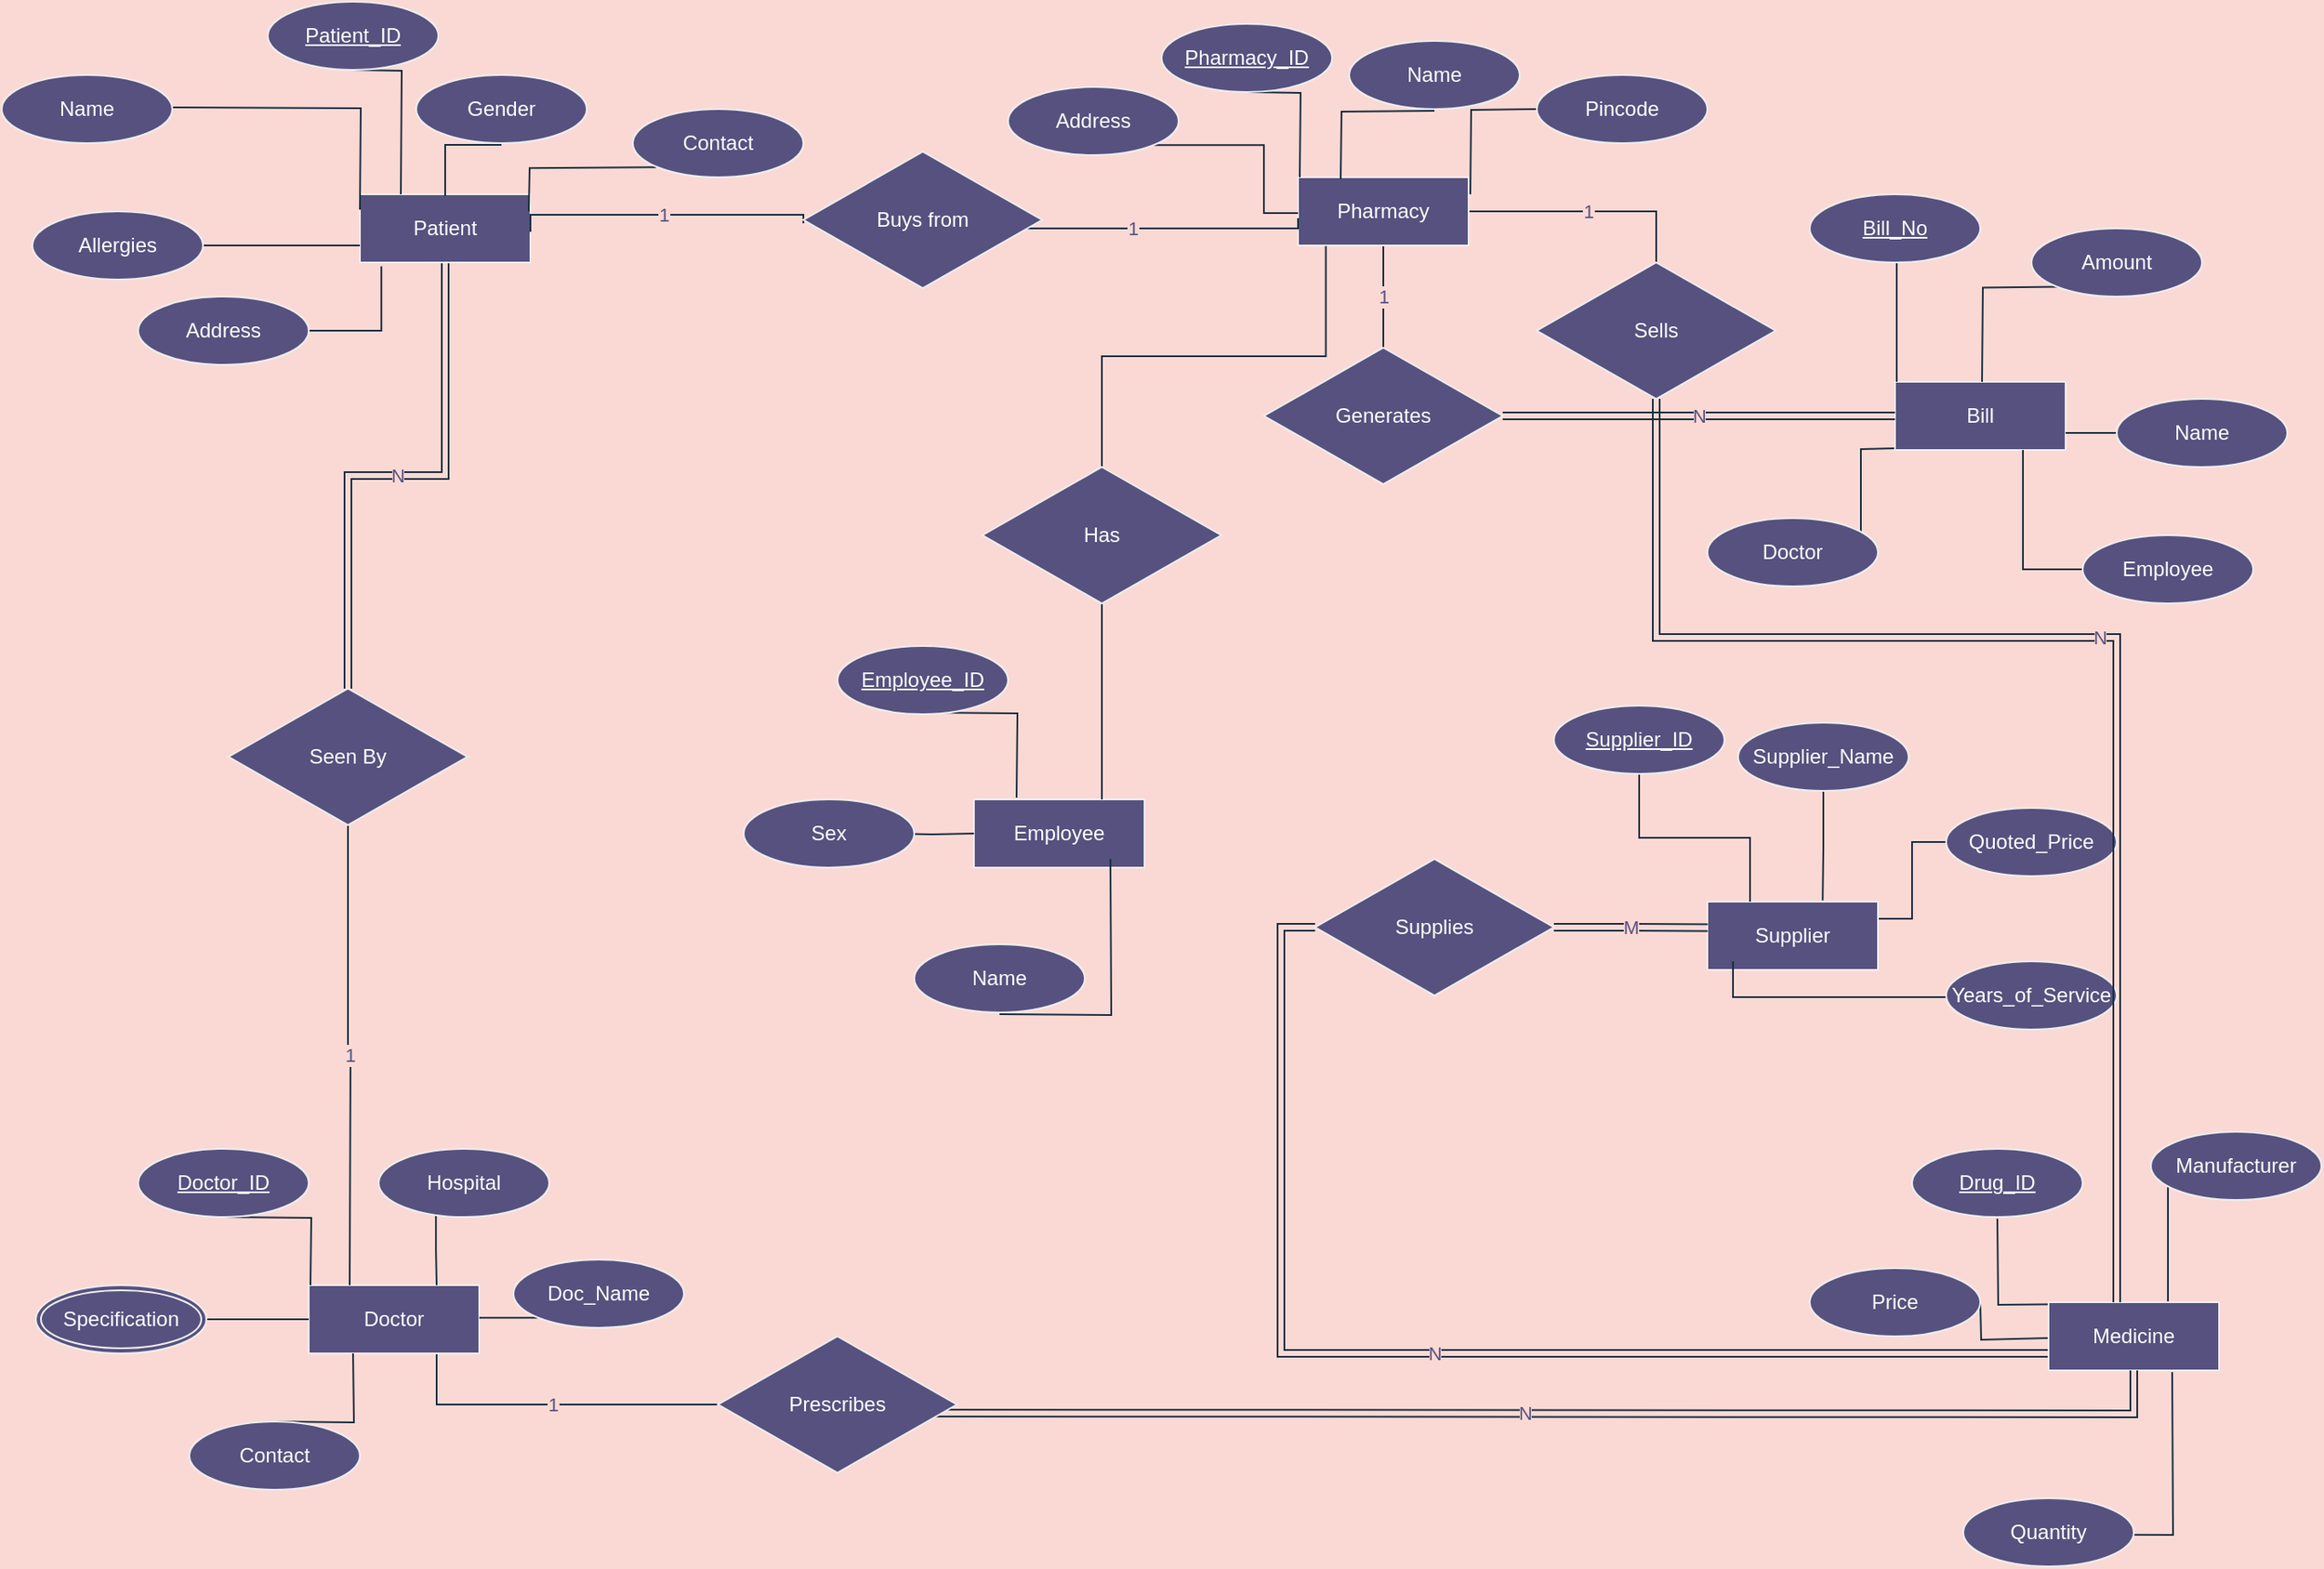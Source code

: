 <mxfile version="20.3.0" type="device"><diagram id="7XF0ykdOEG1b0-4jxJvI" name="Page-1"><mxGraphModel dx="1454" dy="1059" grid="1" gridSize="10" guides="1" tooltips="1" connect="1" arrows="1" fold="1" page="1" pageScale="1" pageWidth="1390" pageHeight="980" background="#FAD9D5" math="0" shadow="0"><root><mxCell id="0"/><mxCell id="1" parent="0"/><mxCell id="EUDoSIOGcJR3qe8UrUo0-50" value="N" style="edgeStyle=orthogonalEdgeStyle;rounded=0;orthogonalLoop=1;jettySize=auto;html=1;exitX=0.5;exitY=1;exitDx=0;exitDy=0;entryX=0.5;entryY=0;entryDx=0;entryDy=0;endArrow=none;endFill=0;strokeColor=#182E3E;labelBackgroundColor=#FAD9D5;fontColor=#56517E;shape=link;" parent="1" source="hfJhxxBrOWdaHMS7ZiLI-4" target="EUDoSIOGcJR3qe8UrUo0-17" edge="1"><mxGeometry relative="1" as="geometry"/></mxCell><mxCell id="hfJhxxBrOWdaHMS7ZiLI-4" value="Patient" style="whiteSpace=wrap;html=1;align=center;fillColor=#56517E;strokeColor=#EEEEEE;fontColor=#FFFFFF;" parent="1" vertex="1"><mxGeometry x="240" y="120" width="100" height="40" as="geometry"/></mxCell><mxCell id="EUDoSIOGcJR3qe8UrUo0-19" style="edgeStyle=orthogonalEdgeStyle;rounded=0;orthogonalLoop=1;jettySize=auto;html=1;exitX=0.5;exitY=1;exitDx=0;exitDy=0;entryX=0.5;entryY=0;entryDx=0;entryDy=0;endArrow=none;endFill=0;strokeColor=#182E3E;labelBackgroundColor=#FAD9D5;" parent="1" edge="1"><mxGeometry relative="1" as="geometry"><mxPoint x="323" y="91" as="sourcePoint"/><mxPoint x="290" y="121" as="targetPoint"/><Array as="points"><mxPoint x="320" y="91"/><mxPoint x="290" y="91"/></Array></mxGeometry></mxCell><mxCell id="hfJhxxBrOWdaHMS7ZiLI-6" value="Gender&lt;span style=&quot;color: rgba(0, 0, 0, 0); font-family: monospace; font-size: 0px; text-align: start;&quot;&gt;%3CmxGraphModel%3E%3Croot%3E%3CmxCell%20id%3D%220%22%2F%3E%3CmxCell%20id%3D%221%22%20parent%3D%220%22%2F%3E%3CmxCell%20id%3D%222%22%20value%3D%22PID%22%20style%3D%22ellipse%3BwhiteSpace%3Dwrap%3Bhtml%3D1%3Balign%3Dcenter%3B%22%20vertex%3D%221%22%20parent%3D%221%22%3E%3CmxGeometry%20x%3D%22240%22%20y%3D%22250%22%20width%3D%22100%22%20height%3D%2240%22%20as%3D%22geometry%22%2F%3E%3C%2FmxCell%3E%3C%2Froot%3E%3C%2FmxGraphModel%3E&lt;/span&gt;" style="ellipse;whiteSpace=wrap;html=1;align=center;fillColor=#56517E;strokeColor=#EEEEEE;fontColor=#FFFFFF;" parent="1" vertex="1"><mxGeometry x="273" y="50" width="100" height="40" as="geometry"/></mxCell><mxCell id="EUDoSIOGcJR3qe8UrUo0-21" style="edgeStyle=orthogonalEdgeStyle;rounded=0;orthogonalLoop=1;jettySize=auto;html=1;exitX=1;exitY=0.5;exitDx=0;exitDy=0;entryX=0;entryY=0.25;entryDx=0;entryDy=0;endArrow=none;endFill=0;strokeColor=#182E3E;labelBackgroundColor=#FAD9D5;" parent="1" edge="1"><mxGeometry relative="1" as="geometry"><mxPoint x="130" y="69" as="sourcePoint"/><mxPoint x="240" y="129" as="targetPoint"/></mxGeometry></mxCell><mxCell id="hfJhxxBrOWdaHMS7ZiLI-7" value="Name" style="ellipse;whiteSpace=wrap;html=1;align=center;fillColor=#56517E;strokeColor=#EEEEEE;fontColor=#FFFFFF;" parent="1" vertex="1"><mxGeometry x="30" y="50" width="100" height="40" as="geometry"/></mxCell><mxCell id="EUDoSIOGcJR3qe8UrUo0-18" style="edgeStyle=orthogonalEdgeStyle;rounded=0;orthogonalLoop=1;jettySize=auto;html=1;exitX=1;exitY=0.5;exitDx=0;exitDy=0;entryX=0.126;entryY=1.057;entryDx=0;entryDy=0;entryPerimeter=0;endArrow=none;endFill=0;strokeColor=#182E3E;labelBackgroundColor=#FAD9D5;" parent="1" source="hfJhxxBrOWdaHMS7ZiLI-9" target="hfJhxxBrOWdaHMS7ZiLI-4" edge="1"><mxGeometry relative="1" as="geometry"/></mxCell><mxCell id="hfJhxxBrOWdaHMS7ZiLI-9" value="Address" style="ellipse;whiteSpace=wrap;html=1;align=center;fillColor=#56517E;strokeColor=#EEEEEE;fontColor=#FFFFFF;" parent="1" vertex="1"><mxGeometry x="110" y="180" width="100" height="40" as="geometry"/></mxCell><mxCell id="EUDoSIOGcJR3qe8UrUo0-23" style="edgeStyle=orthogonalEdgeStyle;rounded=0;orthogonalLoop=1;jettySize=auto;html=1;exitX=0;exitY=1;exitDx=0;exitDy=0;entryX=1;entryY=0.25;entryDx=0;entryDy=0;endArrow=none;endFill=0;strokeColor=#182E3E;labelBackgroundColor=#FAD9D5;" parent="1" edge="1"><mxGeometry relative="1" as="geometry"><mxPoint x="413.645" y="104.142" as="sourcePoint"/><mxPoint x="339" y="130" as="targetPoint"/></mxGeometry></mxCell><mxCell id="hfJhxxBrOWdaHMS7ZiLI-11" value="Contact" style="ellipse;whiteSpace=wrap;html=1;align=center;fillColor=#56517E;strokeColor=#EEEEEE;fontColor=#FFFFFF;" parent="1" vertex="1"><mxGeometry x="400" y="70" width="100" height="40" as="geometry"/></mxCell><mxCell id="EUDoSIOGcJR3qe8UrUo0-20" style="edgeStyle=orthogonalEdgeStyle;rounded=0;orthogonalLoop=1;jettySize=auto;html=1;exitX=0.5;exitY=1;exitDx=0;exitDy=0;entryX=0.25;entryY=0;entryDx=0;entryDy=0;endArrow=none;endFill=0;strokeColor=#182E3E;labelBackgroundColor=#FAD9D5;" parent="1" edge="1"><mxGeometry relative="1" as="geometry"><mxPoint x="235" y="47" as="sourcePoint"/><mxPoint x="264" y="120" as="targetPoint"/></mxGeometry></mxCell><mxCell id="hfJhxxBrOWdaHMS7ZiLI-12" value="Patient_ID" style="ellipse;whiteSpace=wrap;html=1;align=center;fontStyle=4;fillColor=#56517E;strokeColor=#EEEEEE;fontColor=#FFFFFF;" parent="1" vertex="1"><mxGeometry x="186" y="7" width="100" height="40" as="geometry"/></mxCell><mxCell id="EUDoSIOGcJR3qe8UrUo0-22" style="edgeStyle=orthogonalEdgeStyle;rounded=0;orthogonalLoop=1;jettySize=auto;html=1;exitX=1;exitY=0.5;exitDx=0;exitDy=0;entryX=0;entryY=0.75;entryDx=0;entryDy=0;endArrow=none;endFill=0;strokeColor=#182E3E;labelBackgroundColor=#FAD9D5;" parent="1" source="hfJhxxBrOWdaHMS7ZiLI-13" target="hfJhxxBrOWdaHMS7ZiLI-4" edge="1"><mxGeometry relative="1" as="geometry"><Array as="points"><mxPoint x="150" y="150"/></Array></mxGeometry></mxCell><mxCell id="hfJhxxBrOWdaHMS7ZiLI-13" value="Allergies" style="ellipse;whiteSpace=wrap;html=1;align=center;fillColor=#56517E;strokeColor=#EEEEEE;fontColor=#FFFFFF;" parent="1" vertex="1"><mxGeometry x="48" y="130" width="100" height="40" as="geometry"/></mxCell><mxCell id="EUDoSIOGcJR3qe8UrUo0-65" value="1" style="edgeStyle=orthogonalEdgeStyle;rounded=0;orthogonalLoop=1;jettySize=auto;html=1;exitX=0.75;exitY=1;exitDx=0;exitDy=0;endArrow=none;endFill=0;strokeColor=#182E3E;labelBackgroundColor=#FAD9D5;fontColor=#56517E;" parent="1" source="hfJhxxBrOWdaHMS7ZiLI-21" target="EUDoSIOGcJR3qe8UrUo0-64" edge="1"><mxGeometry relative="1" as="geometry"/></mxCell><mxCell id="hfJhxxBrOWdaHMS7ZiLI-21" value="Doctor" style="whiteSpace=wrap;html=1;align=center;fillColor=#56517E;strokeColor=#EEEEEE;fontColor=#FFFFFF;" parent="1" vertex="1"><mxGeometry x="210" y="760" width="100" height="40" as="geometry"/></mxCell><mxCell id="EUDoSIOGcJR3qe8UrUo0-38" style="edgeStyle=orthogonalEdgeStyle;rounded=0;orthogonalLoop=1;jettySize=auto;html=1;exitX=0.336;exitY=0.946;exitDx=0;exitDy=0;entryX=0.75;entryY=0;entryDx=0;entryDy=0;endArrow=none;endFill=0;exitPerimeter=0;strokeColor=#182E3E;labelBackgroundColor=#FAD9D5;" parent="1" source="hfJhxxBrOWdaHMS7ZiLI-22" target="hfJhxxBrOWdaHMS7ZiLI-21" edge="1"><mxGeometry relative="1" as="geometry"><mxPoint x="290" y="719" as="sourcePoint"/><mxPoint x="235" y="759" as="targetPoint"/></mxGeometry></mxCell><mxCell id="hfJhxxBrOWdaHMS7ZiLI-22" value="Hospital" style="ellipse;whiteSpace=wrap;html=1;align=center;fillColor=#56517E;strokeColor=#EEEEEE;fontColor=#FFFFFF;" parent="1" vertex="1"><mxGeometry x="251" y="680" width="100" height="40" as="geometry"/></mxCell><mxCell id="EUDoSIOGcJR3qe8UrUo0-40" style="edgeStyle=orthogonalEdgeStyle;rounded=0;orthogonalLoop=1;jettySize=auto;html=1;exitX=0;exitY=1;exitDx=0;exitDy=0;entryX=1;entryY=0.5;entryDx=0;entryDy=0;endArrow=none;endFill=0;strokeColor=#182E3E;labelBackgroundColor=#FAD9D5;" parent="1" source="hfJhxxBrOWdaHMS7ZiLI-23" target="hfJhxxBrOWdaHMS7ZiLI-21" edge="1"><mxGeometry relative="1" as="geometry"/></mxCell><mxCell id="hfJhxxBrOWdaHMS7ZiLI-23" value="Doc_Name" style="ellipse;whiteSpace=wrap;html=1;align=center;fillColor=#56517E;strokeColor=#EEEEEE;fontColor=#FFFFFF;" parent="1" vertex="1"><mxGeometry x="330" y="745" width="100" height="40" as="geometry"/></mxCell><mxCell id="EUDoSIOGcJR3qe8UrUo0-37" style="edgeStyle=orthogonalEdgeStyle;rounded=0;orthogonalLoop=1;jettySize=auto;html=1;exitX=0.5;exitY=0;exitDx=0;exitDy=0;entryX=0.25;entryY=1;entryDx=0;entryDy=0;endArrow=none;endFill=0;strokeColor=#182E3E;labelBackgroundColor=#FAD9D5;" parent="1" edge="1"><mxGeometry relative="1" as="geometry"><mxPoint x="191" y="840" as="sourcePoint"/><mxPoint x="236" y="800" as="targetPoint"/></mxGeometry></mxCell><mxCell id="hfJhxxBrOWdaHMS7ZiLI-25" value="Contact" style="ellipse;whiteSpace=wrap;html=1;align=center;fillColor=#56517E;strokeColor=#EEEEEE;fontColor=#FFFFFF;" parent="1" vertex="1"><mxGeometry x="140" y="840" width="100" height="40" as="geometry"/></mxCell><mxCell id="EUDoSIOGcJR3qe8UrUo0-39" style="edgeStyle=orthogonalEdgeStyle;rounded=0;orthogonalLoop=1;jettySize=auto;html=1;exitX=0.5;exitY=1;exitDx=0;exitDy=0;entryX=0;entryY=0;entryDx=0;entryDy=0;endArrow=none;endFill=0;strokeColor=#182E3E;labelBackgroundColor=#FAD9D5;" parent="1" edge="1"><mxGeometry relative="1" as="geometry"><mxPoint x="161" y="720" as="sourcePoint"/><mxPoint x="211" y="760" as="targetPoint"/></mxGeometry></mxCell><mxCell id="hfJhxxBrOWdaHMS7ZiLI-26" value="Doctor_ID" style="ellipse;whiteSpace=wrap;html=1;align=center;fontStyle=4;fillColor=#56517E;strokeColor=#EEEEEE;fontColor=#FFFFFF;" parent="1" vertex="1"><mxGeometry x="110" y="680" width="100" height="40" as="geometry"/></mxCell><mxCell id="EUDoSIOGcJR3qe8UrUo0-36" style="edgeStyle=orthogonalEdgeStyle;rounded=0;orthogonalLoop=1;jettySize=auto;html=1;exitX=1;exitY=0.5;exitDx=0;exitDy=0;entryX=0;entryY=0.5;entryDx=0;entryDy=0;endArrow=none;endFill=0;strokeColor=#182E3E;labelBackgroundColor=#FAD9D5;" parent="1" source="hfJhxxBrOWdaHMS7ZiLI-28" target="hfJhxxBrOWdaHMS7ZiLI-21" edge="1"><mxGeometry relative="1" as="geometry"/></mxCell><mxCell id="hfJhxxBrOWdaHMS7ZiLI-28" value="Specification" style="ellipse;shape=doubleEllipse;margin=3;whiteSpace=wrap;html=1;align=center;fillColor=#56517E;strokeColor=#EEEEEE;fontColor=#FFFFFF;" parent="1" vertex="1"><mxGeometry x="50" y="760" width="100" height="40" as="geometry"/></mxCell><mxCell id="EUDoSIOGcJR3qe8UrUo0-55" value="1" style="edgeStyle=orthogonalEdgeStyle;rounded=0;orthogonalLoop=1;jettySize=auto;html=1;exitX=0.5;exitY=1;exitDx=0;exitDy=0;entryX=0.5;entryY=0;entryDx=0;entryDy=0;endArrow=none;endFill=0;strokeColor=#182E3E;labelBackgroundColor=#FAD9D5;fontColor=#56517E;" parent="1" source="hfJhxxBrOWdaHMS7ZiLI-29" target="EUDoSIOGcJR3qe8UrUo0-54" edge="1"><mxGeometry relative="1" as="geometry"/></mxCell><mxCell id="EUDoSIOGcJR3qe8UrUo0-73" value="1" style="edgeStyle=orthogonalEdgeStyle;rounded=0;orthogonalLoop=1;jettySize=auto;html=1;exitX=1;exitY=0.5;exitDx=0;exitDy=0;entryX=0.5;entryY=0;entryDx=0;entryDy=0;endArrow=none;endFill=0;strokeColor=#182E3E;labelBackgroundColor=#FAD9D5;fontColor=#56517E;" parent="1" source="hfJhxxBrOWdaHMS7ZiLI-29" target="EUDoSIOGcJR3qe8UrUo0-72" edge="1"><mxGeometry relative="1" as="geometry"/></mxCell><mxCell id="hfJhxxBrOWdaHMS7ZiLI-29" value="Pharmacy" style="whiteSpace=wrap;html=1;align=center;fillColor=#56517E;strokeColor=#EEEEEE;fontColor=#FFFFFF;" parent="1" vertex="1"><mxGeometry x="790" y="110" width="100" height="40" as="geometry"/></mxCell><mxCell id="EUDoSIOGcJR3qe8UrUo0-30" style="edgeStyle=orthogonalEdgeStyle;rounded=0;orthogonalLoop=1;jettySize=auto;html=1;exitX=0.5;exitY=1;exitDx=0;exitDy=0;entryX=0.25;entryY=0;entryDx=0;entryDy=0;endArrow=none;endFill=0;strokeColor=#182E3E;labelBackgroundColor=#FAD9D5;" parent="1" edge="1"><mxGeometry relative="1" as="geometry"><mxPoint x="870" y="71.0" as="sourcePoint"/><mxPoint x="815" y="111.0" as="targetPoint"/></mxGeometry></mxCell><mxCell id="hfJhxxBrOWdaHMS7ZiLI-30" value="Name" style="ellipse;whiteSpace=wrap;html=1;align=center;fillColor=#56517E;strokeColor=#EEEEEE;fontColor=#FFFFFF;" parent="1" vertex="1"><mxGeometry x="820" y="30" width="100" height="40" as="geometry"/></mxCell><mxCell id="EUDoSIOGcJR3qe8UrUo0-28" style="edgeStyle=orthogonalEdgeStyle;rounded=0;orthogonalLoop=1;jettySize=auto;html=1;exitX=1;exitY=1;exitDx=0;exitDy=0;entryX=0;entryY=0.5;entryDx=0;entryDy=0;endArrow=none;endFill=0;strokeColor=#182E3E;labelBackgroundColor=#FAD9D5;" parent="1" edge="1"><mxGeometry relative="1" as="geometry"><mxPoint x="705.355" y="91.142" as="sourcePoint"/><mxPoint x="790" y="131.0" as="targetPoint"/><Array as="points"><mxPoint x="770" y="91"/><mxPoint x="770" y="131"/></Array></mxGeometry></mxCell><mxCell id="hfJhxxBrOWdaHMS7ZiLI-31" value="Address" style="ellipse;whiteSpace=wrap;html=1;align=center;fillColor=#56517E;strokeColor=#EEEEEE;fontColor=#FFFFFF;" parent="1" vertex="1"><mxGeometry x="620" y="57" width="100" height="40" as="geometry"/></mxCell><mxCell id="EUDoSIOGcJR3qe8UrUo0-29" style="edgeStyle=orthogonalEdgeStyle;rounded=0;orthogonalLoop=1;jettySize=auto;html=1;exitX=0.5;exitY=1;exitDx=0;exitDy=0;entryX=0;entryY=0;entryDx=0;entryDy=0;endArrow=none;endFill=0;strokeColor=#182E3E;labelBackgroundColor=#FAD9D5;" parent="1" edge="1"><mxGeometry relative="1" as="geometry"><mxPoint x="761" y="60.0" as="sourcePoint"/><mxPoint x="791" y="110.0" as="targetPoint"/></mxGeometry></mxCell><mxCell id="hfJhxxBrOWdaHMS7ZiLI-34" value="Pharmacy_ID" style="ellipse;whiteSpace=wrap;html=1;align=center;fontStyle=4;fillColor=#56517E;strokeColor=#EEEEEE;fontColor=#FFFFFF;" parent="1" vertex="1"><mxGeometry x="710" y="20" width="100" height="40" as="geometry"/></mxCell><mxCell id="V5djF7r7HjZtkyqobrwl-5" value="Employee" style="whiteSpace=wrap;html=1;align=center;fillColor=#56517E;strokeColor=#EEEEEE;fontColor=#FFFFFF;" parent="1" vertex="1"><mxGeometry x="600" y="475" width="100" height="40" as="geometry"/></mxCell><mxCell id="EUDoSIOGcJR3qe8UrUo0-43" style="edgeStyle=orthogonalEdgeStyle;rounded=0;orthogonalLoop=1;jettySize=auto;html=1;exitX=0.5;exitY=1;exitDx=0;exitDy=0;endArrow=none;endFill=0;strokeColor=#182E3E;labelBackgroundColor=#FAD9D5;" parent="1" edge="1"><mxGeometry relative="1" as="geometry"><mxPoint x="615" y="601" as="sourcePoint"/><mxPoint x="680" y="510" as="targetPoint"/></mxGeometry></mxCell><mxCell id="V5djF7r7HjZtkyqobrwl-6" value="Name" style="ellipse;whiteSpace=wrap;html=1;align=center;fillColor=#56517E;strokeColor=#EEEEEE;fontColor=#FFFFFF;" parent="1" vertex="1"><mxGeometry x="565" y="560" width="100" height="40" as="geometry"/></mxCell><mxCell id="EUDoSIOGcJR3qe8UrUo0-42" style="edgeStyle=orthogonalEdgeStyle;rounded=0;orthogonalLoop=1;jettySize=auto;html=1;exitX=0.5;exitY=1;exitDx=0;exitDy=0;entryX=0.25;entryY=0;entryDx=0;entryDy=0;endArrow=none;endFill=0;strokeColor=#182E3E;labelBackgroundColor=#FAD9D5;" parent="1" edge="1"><mxGeometry relative="1" as="geometry"><mxPoint x="570" y="424" as="sourcePoint"/><mxPoint x="625" y="474" as="targetPoint"/></mxGeometry></mxCell><mxCell id="V5djF7r7HjZtkyqobrwl-8" value="Employee_ID" style="ellipse;whiteSpace=wrap;html=1;align=center;fontStyle=4;fillColor=#56517E;strokeColor=#EEEEEE;fontColor=#FFFFFF;" parent="1" vertex="1"><mxGeometry x="520" y="385" width="100" height="40" as="geometry"/></mxCell><mxCell id="EUDoSIOGcJR3qe8UrUo0-31" style="edgeStyle=orthogonalEdgeStyle;rounded=0;orthogonalLoop=1;jettySize=auto;html=1;exitX=0;exitY=0.5;exitDx=0;exitDy=0;entryX=1;entryY=0.25;entryDx=0;entryDy=0;endArrow=none;endFill=0;strokeColor=#182E3E;labelBackgroundColor=#FAD9D5;" parent="1" edge="1"><mxGeometry relative="1" as="geometry"><mxPoint x="931.0" y="70" as="sourcePoint"/><mxPoint x="891.0" y="120" as="targetPoint"/></mxGeometry></mxCell><mxCell id="V5djF7r7HjZtkyqobrwl-9" value="Pincode" style="ellipse;whiteSpace=wrap;html=1;align=center;fillColor=#56517E;strokeColor=#EEEEEE;fontColor=#FFFFFF;" parent="1" vertex="1"><mxGeometry x="930" y="50" width="100" height="40" as="geometry"/></mxCell><mxCell id="EUDoSIOGcJR3qe8UrUo0-41" style="edgeStyle=orthogonalEdgeStyle;rounded=0;orthogonalLoop=1;jettySize=auto;html=1;exitX=1;exitY=0.5;exitDx=0;exitDy=0;entryX=0;entryY=0.5;entryDx=0;entryDy=0;endArrow=none;endFill=0;strokeColor=#182E3E;labelBackgroundColor=#FAD9D5;" parent="1" target="V5djF7r7HjZtkyqobrwl-5" edge="1"><mxGeometry relative="1" as="geometry"><mxPoint x="550.0" y="495.0" as="sourcePoint"/></mxGeometry></mxCell><mxCell id="V5djF7r7HjZtkyqobrwl-10" value="Sex" style="ellipse;whiteSpace=wrap;html=1;align=center;fillColor=#56517E;strokeColor=#EEEEEE;fontColor=#FFFFFF;" parent="1" vertex="1"><mxGeometry x="465" y="475" width="100" height="40" as="geometry"/></mxCell><mxCell id="EUDoSIOGcJR3qe8UrUo0-44" style="edgeStyle=orthogonalEdgeStyle;rounded=0;orthogonalLoop=1;jettySize=auto;html=1;exitX=0;exitY=0.5;exitDx=0;exitDy=0;entryX=1;entryY=0.5;entryDx=0;entryDy=0;endArrow=none;endFill=0;strokeColor=#182E3E;labelBackgroundColor=#FAD9D5;" parent="1" edge="1"><mxGeometry relative="1" as="geometry"><mxPoint x="1230" y="791" as="sourcePoint"/><mxPoint x="1190" y="771" as="targetPoint"/></mxGeometry></mxCell><mxCell id="EUDoSIOGcJR3qe8UrUo0-45" style="edgeStyle=orthogonalEdgeStyle;rounded=0;orthogonalLoop=1;jettySize=auto;html=1;exitX=0.5;exitY=0;exitDx=0;exitDy=0;entryX=0;entryY=0.5;entryDx=0;entryDy=0;endArrow=none;endFill=0;strokeColor=#182E3E;labelBackgroundColor=#FAD9D5;" parent="1" edge="1"><mxGeometry relative="1" as="geometry"><mxPoint x="1281.0" y="771" as="sourcePoint"/><mxPoint x="1292.0" y="691.0" as="targetPoint"/><Array as="points"><mxPoint x="1300" y="771"/><mxPoint x="1300" y="691"/></Array></mxGeometry></mxCell><mxCell id="EUDoSIOGcJR3qe8UrUo0-46" style="edgeStyle=orthogonalEdgeStyle;rounded=0;orthogonalLoop=1;jettySize=auto;html=1;exitX=0.25;exitY=0;exitDx=0;exitDy=0;entryX=0.5;entryY=1;entryDx=0;entryDy=0;endArrow=none;endFill=0;strokeColor=#182E3E;labelBackgroundColor=#FAD9D5;" parent="1" edge="1"><mxGeometry relative="1" as="geometry"><mxPoint x="1255" y="771" as="sourcePoint"/><mxPoint x="1200" y="721" as="targetPoint"/></mxGeometry></mxCell><mxCell id="EUDoSIOGcJR3qe8UrUo0-69" value="N" style="edgeStyle=orthogonalEdgeStyle;rounded=0;orthogonalLoop=1;jettySize=auto;html=1;exitX=0;exitY=0.75;exitDx=0;exitDy=0;entryX=0;entryY=0.5;entryDx=0;entryDy=0;endArrow=none;endFill=0;strokeColor=#182E3E;labelBackgroundColor=#FAD9D5;shape=link;fontColor=#56517E;" parent="1" source="PCEqB7BbKLcqaU2WV-lJ-2" target="EUDoSIOGcJR3qe8UrUo0-68" edge="1"><mxGeometry relative="1" as="geometry"/></mxCell><mxCell id="PCEqB7BbKLcqaU2WV-lJ-2" value="Medicine" style="whiteSpace=wrap;html=1;align=center;fillColor=#56517E;strokeColor=#EEEEEE;fontColor=#FFFFFF;" parent="1" vertex="1"><mxGeometry x="1230" y="770" width="100" height="40" as="geometry"/></mxCell><mxCell id="EUDoSIOGcJR3qe8UrUo0-47" style="edgeStyle=orthogonalEdgeStyle;rounded=0;orthogonalLoop=1;jettySize=auto;html=1;exitX=0;exitY=0.5;exitDx=0;exitDy=0;entryX=0.75;entryY=0;entryDx=0;entryDy=0;endArrow=none;endFill=0;strokeColor=#182E3E;labelBackgroundColor=#FAD9D5;" parent="1" edge="1"><mxGeometry relative="1" as="geometry"><mxPoint x="1180.0" y="906" as="sourcePoint"/><mxPoint x="1302.5" y="811" as="targetPoint"/></mxGeometry></mxCell><mxCell id="PCEqB7BbKLcqaU2WV-lJ-3" value="Quantity" style="ellipse;whiteSpace=wrap;html=1;align=center;fillColor=#56517E;strokeColor=#EEEEEE;fontColor=#FFFFFF;" parent="1" vertex="1"><mxGeometry x="1180" y="885" width="100" height="40" as="geometry"/></mxCell><mxCell id="PCEqB7BbKLcqaU2WV-lJ-4" value="Price" style="ellipse;whiteSpace=wrap;html=1;align=center;fillColor=#56517E;strokeColor=#EEEEEE;fontColor=#FFFFFF;" parent="1" vertex="1"><mxGeometry x="1090" y="750" width="100" height="40" as="geometry"/></mxCell><mxCell id="PCEqB7BbKLcqaU2WV-lJ-5" value="Drug_ID" style="ellipse;whiteSpace=wrap;html=1;align=center;fontStyle=4;fillColor=#56517E;strokeColor=#EEEEEE;fontColor=#FFFFFF;" parent="1" vertex="1"><mxGeometry x="1150" y="680" width="100" height="40" as="geometry"/></mxCell><mxCell id="PCEqB7BbKLcqaU2WV-lJ-6" value="Manufacturer" style="ellipse;whiteSpace=wrap;html=1;align=center;fillColor=#56517E;strokeColor=#EEEEEE;fontColor=#FFFFFF;" parent="1" vertex="1"><mxGeometry x="1290" y="670" width="100" height="40" as="geometry"/></mxCell><mxCell id="EUDoSIOGcJR3qe8UrUo0-62" style="edgeStyle=orthogonalEdgeStyle;rounded=0;orthogonalLoop=1;jettySize=auto;html=1;exitX=0;exitY=1;exitDx=0;exitDy=0;entryX=1;entryY=0.5;entryDx=0;entryDy=0;endArrow=none;endFill=0;strokeColor=#182E3E;labelBackgroundColor=#FAD9D5;" parent="1" edge="1"><mxGeometry relative="1" as="geometry"><mxPoint x="1140" y="269" as="sourcePoint"/><mxPoint x="1120" y="329" as="targetPoint"/></mxGeometry></mxCell><mxCell id="EUDoSIOGcJR3qe8UrUo0-6" value="Bill" style="whiteSpace=wrap;html=1;align=center;fillColor=#56517E;strokeColor=#EEEEEE;fontColor=#FFFFFF;" parent="1" vertex="1"><mxGeometry x="1140" y="230" width="100" height="40" as="geometry"/></mxCell><mxCell id="EUDoSIOGcJR3qe8UrUo0-25" style="edgeStyle=orthogonalEdgeStyle;rounded=0;orthogonalLoop=1;jettySize=auto;html=1;exitX=0;exitY=1;exitDx=0;exitDy=0;entryX=0.5;entryY=0;entryDx=0;entryDy=0;endArrow=none;endFill=0;strokeColor=#182E3E;labelBackgroundColor=#FAD9D5;" parent="1" edge="1"><mxGeometry relative="1" as="geometry"><mxPoint x="1235.799" y="174.204" as="sourcePoint"/><mxPoint x="1191" y="230" as="targetPoint"/></mxGeometry></mxCell><mxCell id="EUDoSIOGcJR3qe8UrUo0-7" value="Amount" style="ellipse;whiteSpace=wrap;html=1;align=center;fillColor=#56517E;strokeColor=#EEEEEE;fontColor=#FFFFFF;" parent="1" vertex="1"><mxGeometry x="1220" y="140" width="100" height="40" as="geometry"/></mxCell><mxCell id="EUDoSIOGcJR3qe8UrUo0-26" style="edgeStyle=orthogonalEdgeStyle;rounded=0;orthogonalLoop=1;jettySize=auto;html=1;exitX=0;exitY=0.5;exitDx=0;exitDy=0;entryX=1;entryY=0.75;entryDx=0;entryDy=0;endArrow=none;endFill=0;strokeColor=#182E3E;labelBackgroundColor=#FAD9D5;" parent="1" source="EUDoSIOGcJR3qe8UrUo0-8" target="EUDoSIOGcJR3qe8UrUo0-6" edge="1"><mxGeometry relative="1" as="geometry"/></mxCell><mxCell id="EUDoSIOGcJR3qe8UrUo0-8" value="Name" style="ellipse;whiteSpace=wrap;html=1;align=center;fillColor=#56517E;strokeColor=#EEEEEE;fontColor=#FFFFFF;" parent="1" vertex="1"><mxGeometry x="1270" y="240" width="100" height="40" as="geometry"/></mxCell><mxCell id="EUDoSIOGcJR3qe8UrUo0-24" style="edgeStyle=orthogonalEdgeStyle;rounded=0;orthogonalLoop=1;jettySize=auto;html=1;exitX=0.5;exitY=1;exitDx=0;exitDy=0;entryX=0;entryY=0;entryDx=0;entryDy=0;endArrow=none;endFill=0;strokeColor=#182E3E;labelBackgroundColor=#FAD9D5;" parent="1" edge="1"><mxGeometry relative="1" as="geometry"><mxPoint x="1141" y="160" as="sourcePoint"/><mxPoint x="1141" y="230" as="targetPoint"/></mxGeometry></mxCell><mxCell id="EUDoSIOGcJR3qe8UrUo0-9" value="Bill_No" style="ellipse;whiteSpace=wrap;html=1;align=center;fontStyle=4;fillColor=#56517E;strokeColor=#EEEEEE;fontColor=#FFFFFF;" parent="1" vertex="1"><mxGeometry x="1090" y="120" width="100" height="40" as="geometry"/></mxCell><mxCell id="EUDoSIOGcJR3qe8UrUo0-27" style="edgeStyle=orthogonalEdgeStyle;rounded=0;orthogonalLoop=1;jettySize=auto;html=1;exitX=0;exitY=0.5;exitDx=0;exitDy=0;entryX=0.75;entryY=1;entryDx=0;entryDy=0;endArrow=none;endFill=0;strokeColor=#182E3E;labelBackgroundColor=#FAD9D5;" parent="1" source="EUDoSIOGcJR3qe8UrUo0-10" target="EUDoSIOGcJR3qe8UrUo0-6" edge="1"><mxGeometry relative="1" as="geometry"/></mxCell><mxCell id="EUDoSIOGcJR3qe8UrUo0-10" value="Employee" style="ellipse;whiteSpace=wrap;html=1;align=center;fillColor=#56517E;strokeColor=#EEEEEE;fontColor=#FFFFFF;" parent="1" vertex="1"><mxGeometry x="1250" y="320" width="100" height="40" as="geometry"/></mxCell><mxCell id="EUDoSIOGcJR3qe8UrUo0-67" style="edgeStyle=orthogonalEdgeStyle;rounded=0;orthogonalLoop=1;jettySize=auto;html=1;exitX=1;exitY=0.25;exitDx=0;exitDy=0;entryX=0;entryY=0.5;entryDx=0;entryDy=0;endArrow=none;endFill=0;strokeColor=#182E3E;labelBackgroundColor=#FAD9D5;" parent="1" source="EUDoSIOGcJR3qe8UrUo0-11" target="EUDoSIOGcJR3qe8UrUo0-13" edge="1"><mxGeometry relative="1" as="geometry"/></mxCell><mxCell id="EUDoSIOGcJR3qe8UrUo0-11" value="Supplier" style="whiteSpace=wrap;html=1;align=center;fillColor=#56517E;strokeColor=#EEEEEE;fontColor=#FFFFFF;" parent="1" vertex="1"><mxGeometry x="1030" y="535" width="100" height="40" as="geometry"/></mxCell><mxCell id="EUDoSIOGcJR3qe8UrUo0-34" style="edgeStyle=orthogonalEdgeStyle;rounded=0;orthogonalLoop=1;jettySize=auto;html=1;exitX=0.5;exitY=1;exitDx=0;exitDy=0;entryX=0.676;entryY=-0.02;entryDx=0;entryDy=0;entryPerimeter=0;endArrow=none;endFill=0;strokeColor=#182E3E;labelBackgroundColor=#FAD9D5;" parent="1" source="EUDoSIOGcJR3qe8UrUo0-12" target="EUDoSIOGcJR3qe8UrUo0-11" edge="1"><mxGeometry relative="1" as="geometry"/></mxCell><mxCell id="EUDoSIOGcJR3qe8UrUo0-12" value="Supplier_Name" style="ellipse;whiteSpace=wrap;html=1;align=center;fillColor=#56517E;strokeColor=#EEEEEE;fontColor=#FFFFFF;" parent="1" vertex="1"><mxGeometry x="1048" y="430" width="100" height="40" as="geometry"/></mxCell><mxCell id="EUDoSIOGcJR3qe8UrUo0-13" value="Quoted_Price" style="ellipse;whiteSpace=wrap;html=1;align=center;fillColor=#56517E;strokeColor=#EEEEEE;fontColor=#FFFFFF;" parent="1" vertex="1"><mxGeometry x="1170" y="480" width="100" height="40" as="geometry"/></mxCell><mxCell id="EUDoSIOGcJR3qe8UrUo0-33" style="edgeStyle=orthogonalEdgeStyle;rounded=0;orthogonalLoop=1;jettySize=auto;html=1;exitX=0.5;exitY=1;exitDx=0;exitDy=0;entryX=0.25;entryY=0;entryDx=0;entryDy=0;endArrow=none;endFill=0;strokeColor=#182E3E;labelBackgroundColor=#FAD9D5;" parent="1" source="EUDoSIOGcJR3qe8UrUo0-14" target="EUDoSIOGcJR3qe8UrUo0-11" edge="1"><mxGeometry relative="1" as="geometry"/></mxCell><mxCell id="EUDoSIOGcJR3qe8UrUo0-14" value="Supplier_ID" style="ellipse;whiteSpace=wrap;html=1;align=center;fontStyle=4;fillColor=#56517E;strokeColor=#EEEEEE;fontColor=#FFFFFF;" parent="1" vertex="1"><mxGeometry x="940" y="420" width="100" height="40" as="geometry"/></mxCell><mxCell id="EUDoSIOGcJR3qe8UrUo0-35" style="edgeStyle=orthogonalEdgeStyle;rounded=0;orthogonalLoop=1;jettySize=auto;html=1;exitX=1;exitY=0.5;exitDx=0;exitDy=0;endArrow=none;endFill=0;strokeColor=#182E3E;labelBackgroundColor=#FAD9D5;" parent="1" edge="1"><mxGeometry relative="1" as="geometry"><mxPoint x="1270" y="591" as="sourcePoint"/><mxPoint x="1045" y="570" as="targetPoint"/><Array as="points"><mxPoint x="1045" y="591"/><mxPoint x="1045" y="575"/></Array></mxGeometry></mxCell><mxCell id="EUDoSIOGcJR3qe8UrUo0-15" value="Years_of_Service" style="ellipse;whiteSpace=wrap;html=1;align=center;fillColor=#56517E;strokeColor=#EEEEEE;fontColor=#FFFFFF;" parent="1" vertex="1"><mxGeometry x="1170" y="570" width="100" height="40" as="geometry"/></mxCell><mxCell id="EUDoSIOGcJR3qe8UrUo0-48" value="&lt;font&gt;1&lt;/font&gt;" style="edgeStyle=orthogonalEdgeStyle;rounded=0;orthogonalLoop=1;jettySize=auto;html=1;exitX=0.5;exitY=1;exitDx=0;exitDy=0;endArrow=none;endFill=0;entryX=0.25;entryY=0;entryDx=0;entryDy=0;strokeColor=#182E3E;labelBackgroundColor=#FAD9D5;fontColor=#56517E;" parent="1" source="EUDoSIOGcJR3qe8UrUo0-17" edge="1"><mxGeometry relative="1" as="geometry"><mxPoint x="199" y="490.0" as="sourcePoint"/><mxPoint x="234" y="760.0" as="targetPoint"/></mxGeometry></mxCell><mxCell id="EUDoSIOGcJR3qe8UrUo0-17" value="Seen By" style="rhombus;whiteSpace=wrap;html=1;fillColor=#56517E;strokeColor=#EEEEEE;fontColor=#FFFFFF;" parent="1" vertex="1"><mxGeometry x="163" y="410" width="140" height="80" as="geometry"/></mxCell><mxCell id="EUDoSIOGcJR3qe8UrUo0-52" value="1" style="edgeStyle=orthogonalEdgeStyle;rounded=0;orthogonalLoop=1;jettySize=auto;html=1;exitX=1;exitY=0.5;exitDx=0;exitDy=0;entryX=0;entryY=0.75;entryDx=0;entryDy=0;endArrow=none;endFill=0;strokeColor=#182E3E;labelBackgroundColor=#FAD9D5;fontColor=#56517E;" parent="1" edge="1"><mxGeometry relative="1" as="geometry"><mxPoint x="590" y="140" as="sourcePoint"/><mxPoint x="790" y="134" as="targetPoint"/><Array as="points"><mxPoint x="790" y="140"/></Array></mxGeometry></mxCell><mxCell id="EUDoSIOGcJR3qe8UrUo0-53" value="1" style="edgeStyle=orthogonalEdgeStyle;rounded=0;orthogonalLoop=1;jettySize=auto;html=1;exitX=0;exitY=0.5;exitDx=0;exitDy=0;entryX=1;entryY=0.5;entryDx=0;entryDy=0;endArrow=none;endFill=0;strokeColor=#182E3E;labelBackgroundColor=#FAD9D5;fontColor=#56517E;" parent="1" edge="1"><mxGeometry relative="1" as="geometry"><Array as="points"><mxPoint x="340" y="132"/></Array><mxPoint x="500" y="137" as="sourcePoint"/><mxPoint x="340" y="142" as="targetPoint"/></mxGeometry></mxCell><mxCell id="EUDoSIOGcJR3qe8UrUo0-51" value="Buys from" style="rhombus;whiteSpace=wrap;html=1;fillColor=#56517E;strokeColor=#EEEEEE;fontColor=#FFFFFF;" parent="1" vertex="1"><mxGeometry x="500" y="95" width="140" height="80" as="geometry"/></mxCell><mxCell id="EUDoSIOGcJR3qe8UrUo0-56" value="N" style="edgeStyle=orthogonalEdgeStyle;rounded=0;orthogonalLoop=1;jettySize=auto;html=1;exitX=1;exitY=0.5;exitDx=0;exitDy=0;entryX=0;entryY=0.5;entryDx=0;entryDy=0;endArrow=none;endFill=0;strokeColor=#182E3E;labelBackgroundColor=#FAD9D5;fontColor=#56517E;shape=link;" parent="1" source="EUDoSIOGcJR3qe8UrUo0-54" target="EUDoSIOGcJR3qe8UrUo0-6" edge="1"><mxGeometry relative="1" as="geometry"/></mxCell><mxCell id="EUDoSIOGcJR3qe8UrUo0-71" value="N" style="edgeStyle=orthogonalEdgeStyle;rounded=0;orthogonalLoop=1;jettySize=auto;html=1;exitX=0.5;exitY=1;exitDx=0;exitDy=0;endArrow=none;endFill=0;strokeColor=#182E3E;labelBackgroundColor=#FAD9D5;fontColor=#56517E;shape=link;" parent="1" source="EUDoSIOGcJR3qe8UrUo0-72" edge="1"><mxGeometry relative="1" as="geometry"><Array as="points"><mxPoint x="1000" y="380"/><mxPoint x="1270" y="380"/><mxPoint x="1270" y="770"/></Array><mxPoint x="1270" y="770" as="targetPoint"/></mxGeometry></mxCell><mxCell id="EUDoSIOGcJR3qe8UrUo0-54" value="Generates" style="rhombus;whiteSpace=wrap;html=1;fillColor=#56517E;strokeColor=#EEEEEE;fontColor=#FFFFFF;" parent="1" vertex="1"><mxGeometry x="770" y="210" width="140" height="80" as="geometry"/></mxCell><mxCell id="EUDoSIOGcJR3qe8UrUo0-59" style="edgeStyle=orthogonalEdgeStyle;rounded=0;orthogonalLoop=1;jettySize=auto;html=1;exitX=0.5;exitY=1;exitDx=0;exitDy=0;entryX=0.75;entryY=0;entryDx=0;entryDy=0;endArrow=none;endFill=0;strokeColor=#182E3E;labelBackgroundColor=#FAD9D5;" parent="1" source="EUDoSIOGcJR3qe8UrUo0-58" target="V5djF7r7HjZtkyqobrwl-5" edge="1"><mxGeometry relative="1" as="geometry"/></mxCell><mxCell id="EUDoSIOGcJR3qe8UrUo0-60" style="edgeStyle=orthogonalEdgeStyle;rounded=0;orthogonalLoop=1;jettySize=auto;html=1;exitX=0.5;exitY=0;exitDx=0;exitDy=0;entryX=0.163;entryY=1.008;entryDx=0;entryDy=0;entryPerimeter=0;endArrow=none;endFill=0;strokeColor=#182E3E;labelBackgroundColor=#FAD9D5;" parent="1" source="EUDoSIOGcJR3qe8UrUo0-58" target="hfJhxxBrOWdaHMS7ZiLI-29" edge="1"><mxGeometry relative="1" as="geometry"/></mxCell><mxCell id="EUDoSIOGcJR3qe8UrUo0-58" value="Has" style="rhombus;whiteSpace=wrap;html=1;fillColor=#56517E;strokeColor=#EEEEEE;fontColor=#FFFFFF;" parent="1" vertex="1"><mxGeometry x="605" y="280" width="140" height="80" as="geometry"/></mxCell><mxCell id="EUDoSIOGcJR3qe8UrUo0-63" value="Doctor" style="ellipse;whiteSpace=wrap;html=1;align=center;fillColor=#56517E;strokeColor=#EEEEEE;fontColor=#FFFFFF;" parent="1" vertex="1"><mxGeometry x="1030" y="310" width="100" height="40" as="geometry"/></mxCell><mxCell id="EUDoSIOGcJR3qe8UrUo0-66" value="N" style="edgeStyle=orthogonalEdgeStyle;rounded=0;orthogonalLoop=1;jettySize=auto;html=1;exitX=1;exitY=0.5;exitDx=0;exitDy=0;endArrow=none;endFill=0;entryX=0.5;entryY=1;entryDx=0;entryDy=0;strokeColor=#182E3E;labelBackgroundColor=#FAD9D5;shape=link;fontColor=#56517E;" parent="1" target="PCEqB7BbKLcqaU2WV-lJ-2" edge="1"><mxGeometry relative="1" as="geometry"><mxPoint x="640" y="810" as="targetPoint"/><mxPoint x="540" y="835" as="sourcePoint"/></mxGeometry></mxCell><mxCell id="EUDoSIOGcJR3qe8UrUo0-64" value="Prescribes" style="rhombus;whiteSpace=wrap;html=1;fillColor=#56517E;strokeColor=#EEEEEE;fontColor=#FFFFFF;" parent="1" vertex="1"><mxGeometry x="450" y="790" width="140" height="80" as="geometry"/></mxCell><mxCell id="EUDoSIOGcJR3qe8UrUo0-70" value="M" style="edgeStyle=orthogonalEdgeStyle;rounded=0;orthogonalLoop=1;jettySize=auto;html=1;exitX=1;exitY=0.5;exitDx=0;exitDy=0;entryX=0.002;entryY=0.381;entryDx=0;entryDy=0;entryPerimeter=0;endArrow=none;endFill=0;strokeColor=#182E3E;labelBackgroundColor=#FAD9D5;shape=link;fontColor=#56517E;" parent="1" source="EUDoSIOGcJR3qe8UrUo0-68" target="EUDoSIOGcJR3qe8UrUo0-11" edge="1"><mxGeometry relative="1" as="geometry"/></mxCell><mxCell id="EUDoSIOGcJR3qe8UrUo0-68" value="Supplies" style="rhombus;whiteSpace=wrap;html=1;fillColor=#56517E;strokeColor=#EEEEEE;fontColor=#FFFFFF;" parent="1" vertex="1"><mxGeometry x="800" y="510" width="140" height="80" as="geometry"/></mxCell><mxCell id="EUDoSIOGcJR3qe8UrUo0-72" value="Sells" style="rhombus;whiteSpace=wrap;html=1;fillColor=#56517E;strokeColor=#EEEEEE;fontColor=#FFFFFF;" parent="1" vertex="1"><mxGeometry x="930" y="160" width="140" height="80" as="geometry"/></mxCell></root></mxGraphModel></diagram></mxfile>